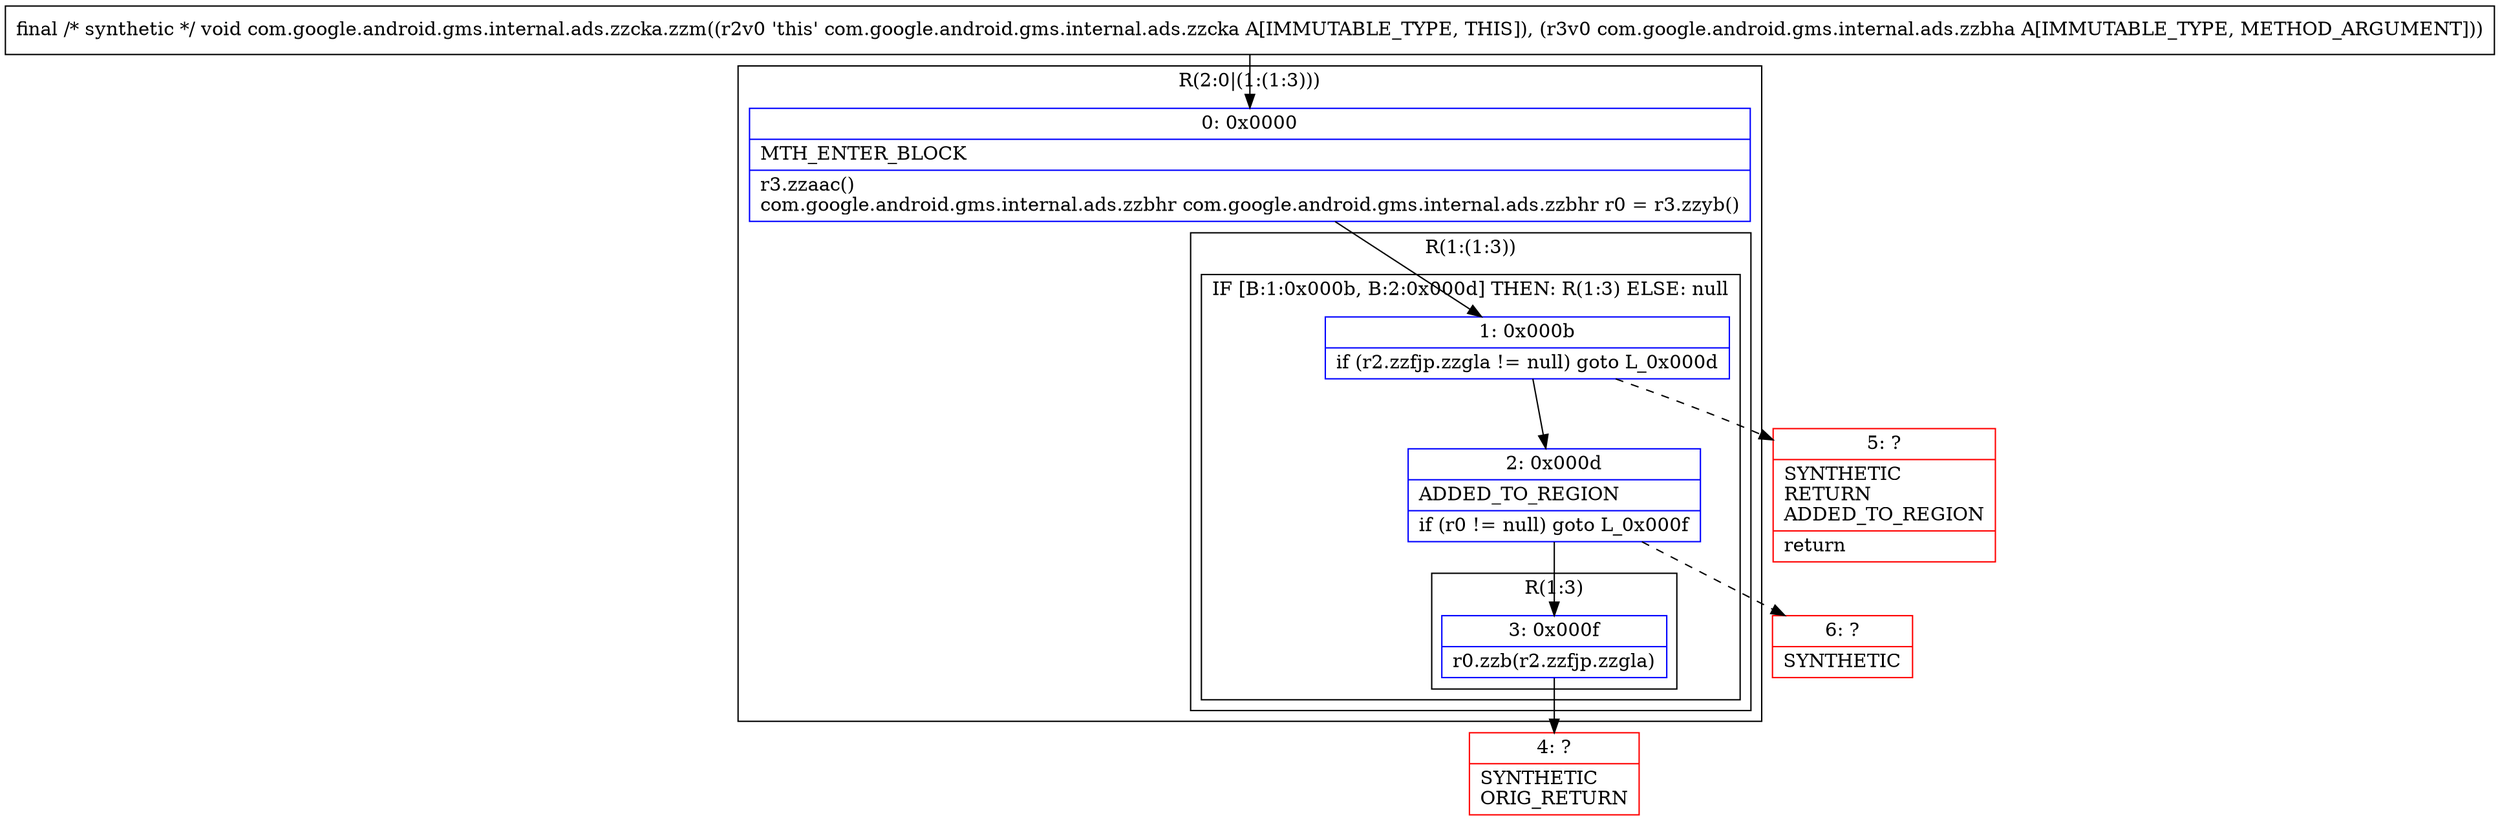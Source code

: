 digraph "CFG forcom.google.android.gms.internal.ads.zzcka.zzm(Lcom\/google\/android\/gms\/internal\/ads\/zzbha;)V" {
subgraph cluster_Region_1668669346 {
label = "R(2:0|(1:(1:3)))";
node [shape=record,color=blue];
Node_0 [shape=record,label="{0\:\ 0x0000|MTH_ENTER_BLOCK\l|r3.zzaac()\lcom.google.android.gms.internal.ads.zzbhr com.google.android.gms.internal.ads.zzbhr r0 = r3.zzyb()\l}"];
subgraph cluster_Region_1082472834 {
label = "R(1:(1:3))";
node [shape=record,color=blue];
subgraph cluster_IfRegion_1629567397 {
label = "IF [B:1:0x000b, B:2:0x000d] THEN: R(1:3) ELSE: null";
node [shape=record,color=blue];
Node_1 [shape=record,label="{1\:\ 0x000b|if (r2.zzfjp.zzgla != null) goto L_0x000d\l}"];
Node_2 [shape=record,label="{2\:\ 0x000d|ADDED_TO_REGION\l|if (r0 != null) goto L_0x000f\l}"];
subgraph cluster_Region_638786488 {
label = "R(1:3)";
node [shape=record,color=blue];
Node_3 [shape=record,label="{3\:\ 0x000f|r0.zzb(r2.zzfjp.zzgla)\l}"];
}
}
}
}
Node_4 [shape=record,color=red,label="{4\:\ ?|SYNTHETIC\lORIG_RETURN\l}"];
Node_5 [shape=record,color=red,label="{5\:\ ?|SYNTHETIC\lRETURN\lADDED_TO_REGION\l|return\l}"];
Node_6 [shape=record,color=red,label="{6\:\ ?|SYNTHETIC\l}"];
MethodNode[shape=record,label="{final \/* synthetic *\/ void com.google.android.gms.internal.ads.zzcka.zzm((r2v0 'this' com.google.android.gms.internal.ads.zzcka A[IMMUTABLE_TYPE, THIS]), (r3v0 com.google.android.gms.internal.ads.zzbha A[IMMUTABLE_TYPE, METHOD_ARGUMENT])) }"];
MethodNode -> Node_0;
Node_0 -> Node_1;
Node_1 -> Node_2;
Node_1 -> Node_5[style=dashed];
Node_2 -> Node_3;
Node_2 -> Node_6[style=dashed];
Node_3 -> Node_4;
}

